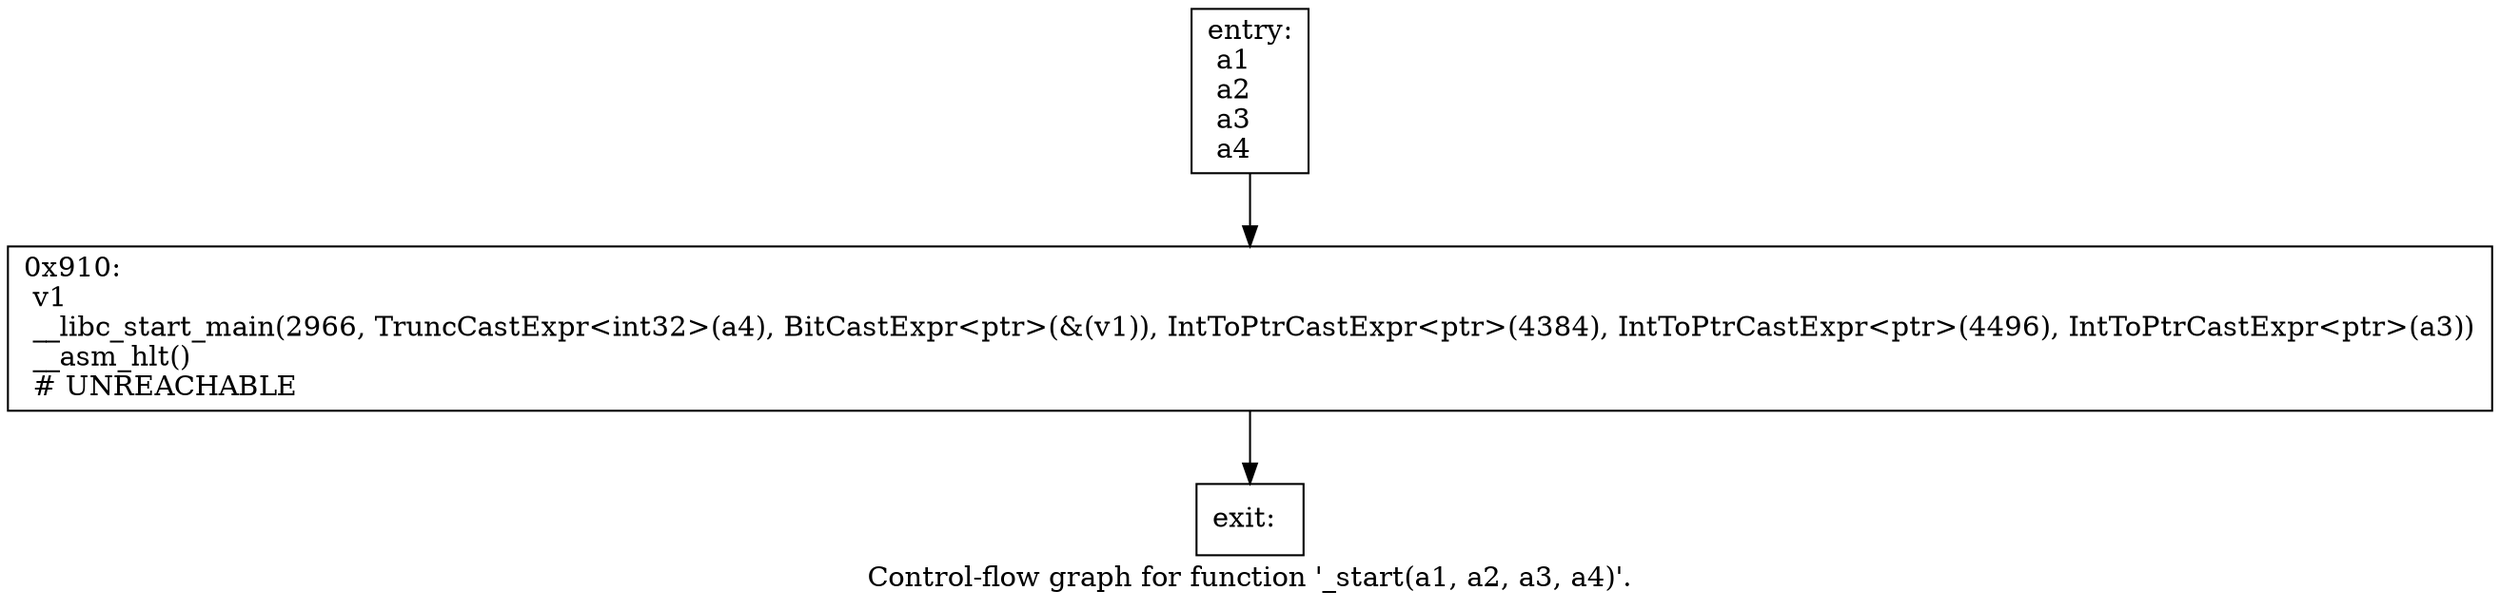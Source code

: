 digraph "Control-flow graph for function '_start(a1, a2, a3, a4)'." {
  label="Control-flow graph for function '_start(a1, a2, a3, a4)'.";
  node [shape=record];

  Node06F9E5B8 [label="{entry:\l  a1\l  a2\l  a3\l  a4\l}"];
  Node06F9E5B8 -> Node06F9E6D8;
  Node06F9E6D8 [label="{0x910:\l  v1\l  __libc_start_main(2966, TruncCastExpr\<int32\>(a4), BitCastExpr\<ptr\>(&(v1)), IntToPtrCastExpr\<ptr\>(4384), IntToPtrCastExpr\<ptr\>(4496), IntToPtrCastExpr\<ptr\>(a3))\l  __asm_hlt()\l  # UNREACHABLE\l}"];
  Node06F9E6D8 -> Node06F9E600;
  Node06F9E600 [label="{exit:\l}"];

}
